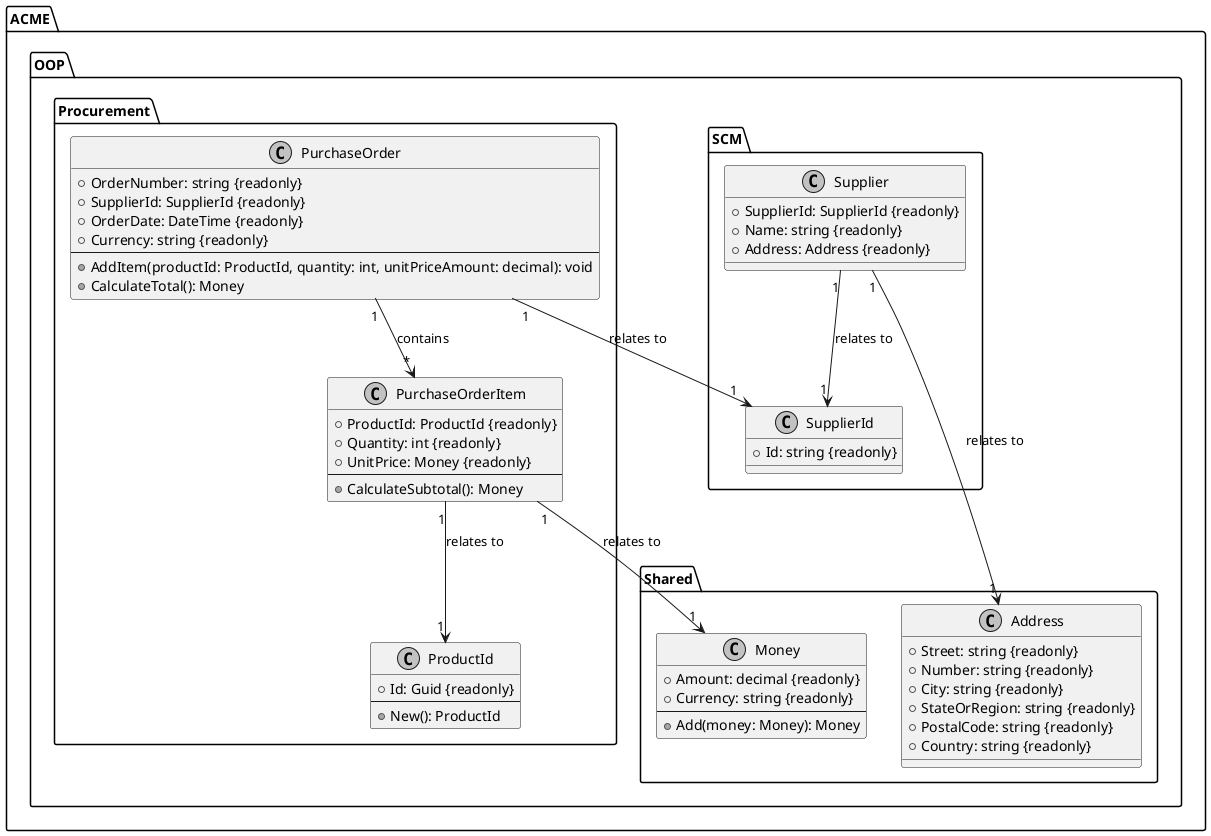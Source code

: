@startuml
skinparam monochrome true

package "ACME.OOP.SCM" {
class "Supplier" as Supplier {
+SupplierId: SupplierId {readonly}
+Name: string {readonly}
+Address: Address {readonly}
}
class "SupplierId" as SupplierId {
+Id: string {readonly}
}
Supplier "1" --> "1" SupplierId : relates to
}
package "ACME.OOP.Procurement" {
class "PurchaseOrder" as PO {
+OrderNumber: string {readonly}
+SupplierId: SupplierId {readonly}
+OrderDate: DateTime {readonly}
+Currency: string {readonly}
--
+AddItem(productId: ProductId, quantity: int, unitPriceAmount: decimal): void
+CalculateTotal(): Money
}
class "PurchaseOrderItem" as POItem {
+ProductId: ProductId {readonly}
+Quantity: int {readonly}
+UnitPrice: Money {readonly}
--
+CalculateSubtotal(): Money
}
class "ProductId" as ProductId {
+Id: Guid {readonly}
--
+New(): ProductId
}
PO "1" --> "*" POItem : contains
POItem "1" --> "1" ProductId : relates to
PO "1" --> "1" SupplierId : relates to
}

package "ACME.OOP.Shared" {
class "Money" as Money {
+Amount: decimal {readonly}
+Currency: string {readonly}
--
+Add(money: Money): Money
}
class "Address" as Address {
+Street: string {readonly}
+Number: string {readonly}
+City: string {readonly}
+StateOrRegion: string {readonly}
+PostalCode: string {readonly}
+Country: string {readonly}
}

POItem "1" --> "1" Money : relates to
Supplier "1" --> "1" Address : relates to
}
@enduml

